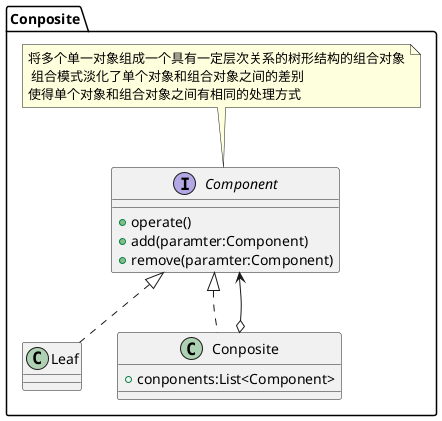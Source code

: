 @startuml
package Conposite{
    interface Component{
        +operate()
        +add(paramter:Component)
        +remove(paramter:Component)
    }
    note top:将多个单一对象组成一个具有一定层次关系的树形结构的组合对象\n 组合模式淡化了单个对象和组合对象之间的差别\n使得单个对象和组合对象之间有相同的处理方式
    class Leaf implements Component
    class Conposite implements Component{
        +conponents:List<Component>
    }
    Conposite o--> Component
}
@enduml